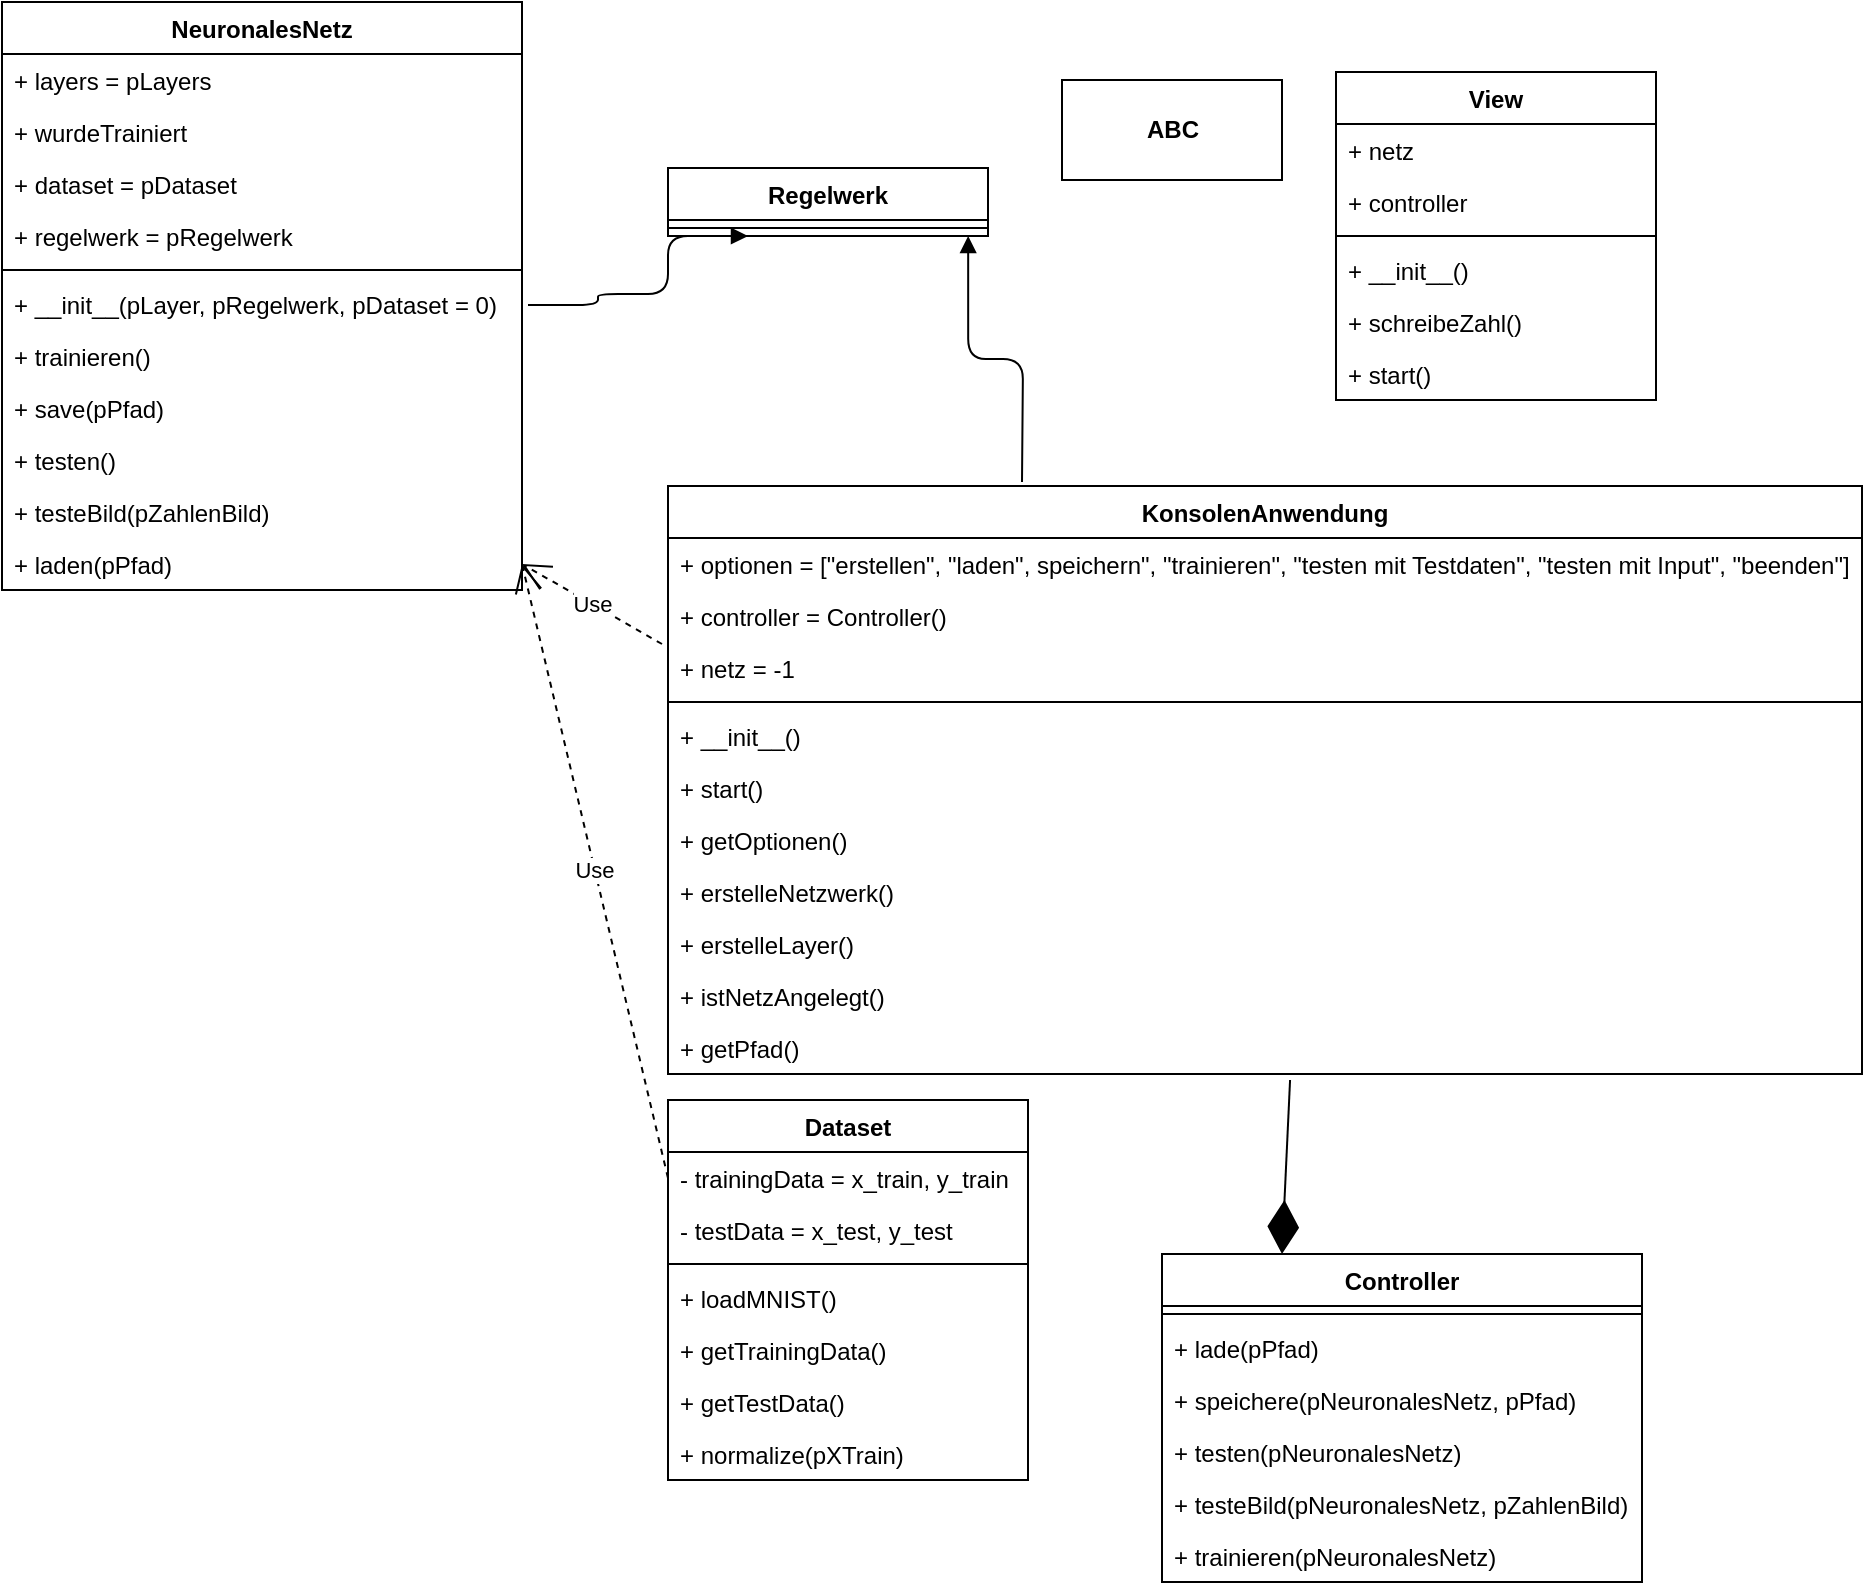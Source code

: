 <mxfile version="12.1.3" type="device" pages="1"><diagram id="2E6pRA4Kk8uPmwoUB0X3" name="Seite-1"><mxGraphModel dx="1172" dy="598" grid="1" gridSize="10" guides="1" tooltips="1" connect="1" arrows="1" fold="1" page="1" pageScale="1" pageWidth="827" pageHeight="1169" math="0" shadow="0"><root><mxCell id="0"/><mxCell id="1" parent="0"/><mxCell id="BfQ1NcIQaK8k666kHlXQ-1" value="NeuronalesNetz" style="swimlane;fontStyle=1;align=center;verticalAlign=top;childLayout=stackLayout;horizontal=1;startSize=26;horizontalStack=0;resizeParent=1;resizeParentMax=0;resizeLast=0;collapsible=1;marginBottom=0;" parent="1" vertex="1"><mxGeometry width="260" height="294" as="geometry"/></mxCell><mxCell id="BfQ1NcIQaK8k666kHlXQ-2" value="+ layers = pLayers" style="text;strokeColor=none;fillColor=none;align=left;verticalAlign=top;spacingLeft=4;spacingRight=4;overflow=hidden;rotatable=0;points=[[0,0.5],[1,0.5]];portConstraint=eastwest;" parent="BfQ1NcIQaK8k666kHlXQ-1" vertex="1"><mxGeometry y="26" width="260" height="26" as="geometry"/></mxCell><mxCell id="BfQ1NcIQaK8k666kHlXQ-3" value="+ wurdeTrainiert" style="text;strokeColor=none;fillColor=none;align=left;verticalAlign=top;spacingLeft=4;spacingRight=4;overflow=hidden;rotatable=0;points=[[0,0.5],[1,0.5]];portConstraint=eastwest;" parent="BfQ1NcIQaK8k666kHlXQ-1" vertex="1"><mxGeometry y="52" width="260" height="26" as="geometry"/></mxCell><mxCell id="BfQ1NcIQaK8k666kHlXQ-4" value="+ dataset = pDataset" style="text;strokeColor=none;fillColor=none;align=left;verticalAlign=top;spacingLeft=4;spacingRight=4;overflow=hidden;rotatable=0;points=[[0,0.5],[1,0.5]];portConstraint=eastwest;" parent="BfQ1NcIQaK8k666kHlXQ-1" vertex="1"><mxGeometry y="78" width="260" height="26" as="geometry"/></mxCell><mxCell id="BfQ1NcIQaK8k666kHlXQ-5" value="+ regelwerk = pRegelwerk" style="text;strokeColor=none;fillColor=none;align=left;verticalAlign=top;spacingLeft=4;spacingRight=4;overflow=hidden;rotatable=0;points=[[0,0.5],[1,0.5]];portConstraint=eastwest;" parent="BfQ1NcIQaK8k666kHlXQ-1" vertex="1"><mxGeometry y="104" width="260" height="26" as="geometry"/></mxCell><mxCell id="BfQ1NcIQaK8k666kHlXQ-6" value="" style="line;strokeWidth=1;fillColor=none;align=left;verticalAlign=middle;spacingTop=-1;spacingLeft=3;spacingRight=3;rotatable=0;labelPosition=right;points=[];portConstraint=eastwest;" parent="BfQ1NcIQaK8k666kHlXQ-1" vertex="1"><mxGeometry y="130" width="260" height="8" as="geometry"/></mxCell><mxCell id="BfQ1NcIQaK8k666kHlXQ-7" value="+ __init__(pLayer, pRegelwerk, pDataset = 0)" style="text;strokeColor=none;fillColor=none;align=left;verticalAlign=top;spacingLeft=4;spacingRight=4;overflow=hidden;rotatable=0;points=[[0,0.5],[1,0.5]];portConstraint=eastwest;" parent="BfQ1NcIQaK8k666kHlXQ-1" vertex="1"><mxGeometry y="138" width="260" height="26" as="geometry"/></mxCell><mxCell id="BfQ1NcIQaK8k666kHlXQ-8" value="+ trainieren()" style="text;strokeColor=none;fillColor=none;align=left;verticalAlign=top;spacingLeft=4;spacingRight=4;overflow=hidden;rotatable=0;points=[[0,0.5],[1,0.5]];portConstraint=eastwest;" parent="BfQ1NcIQaK8k666kHlXQ-1" vertex="1"><mxGeometry y="164" width="260" height="26" as="geometry"/></mxCell><mxCell id="BfQ1NcIQaK8k666kHlXQ-9" value="+ save(pPfad)" style="text;strokeColor=none;fillColor=none;align=left;verticalAlign=top;spacingLeft=4;spacingRight=4;overflow=hidden;rotatable=0;points=[[0,0.5],[1,0.5]];portConstraint=eastwest;" parent="BfQ1NcIQaK8k666kHlXQ-1" vertex="1"><mxGeometry y="190" width="260" height="26" as="geometry"/></mxCell><mxCell id="BfQ1NcIQaK8k666kHlXQ-10" value="+ testen()" style="text;strokeColor=none;fillColor=none;align=left;verticalAlign=top;spacingLeft=4;spacingRight=4;overflow=hidden;rotatable=0;points=[[0,0.5],[1,0.5]];portConstraint=eastwest;" parent="BfQ1NcIQaK8k666kHlXQ-1" vertex="1"><mxGeometry y="216" width="260" height="26" as="geometry"/></mxCell><mxCell id="cCeL-tBeceTXc8WrunCP-2" value="+ testeBild(pZahlenBild)" style="text;strokeColor=none;fillColor=none;align=left;verticalAlign=top;spacingLeft=4;spacingRight=4;overflow=hidden;rotatable=0;points=[[0,0.5],[1,0.5]];portConstraint=eastwest;" parent="BfQ1NcIQaK8k666kHlXQ-1" vertex="1"><mxGeometry y="242" width="260" height="26" as="geometry"/></mxCell><mxCell id="BfQ1NcIQaK8k666kHlXQ-11" value="+ laden(pPfad)" style="text;strokeColor=none;fillColor=none;align=left;verticalAlign=top;spacingLeft=4;spacingRight=4;overflow=hidden;rotatable=0;points=[[0,0.5],[1,0.5]];portConstraint=eastwest;" parent="BfQ1NcIQaK8k666kHlXQ-1" vertex="1"><mxGeometry y="268" width="260" height="26" as="geometry"/></mxCell><mxCell id="BfQ1NcIQaK8k666kHlXQ-28" value="Regelwerk" style="swimlane;fontStyle=1;align=center;verticalAlign=top;childLayout=stackLayout;horizontal=1;startSize=26;horizontalStack=0;resizeParent=1;resizeParentMax=0;resizeLast=0;collapsible=1;marginBottom=0;" parent="1" vertex="1"><mxGeometry x="333" y="83" width="160" height="34" as="geometry"/></mxCell><mxCell id="BfQ1NcIQaK8k666kHlXQ-30" value="" style="line;strokeWidth=1;fillColor=none;align=left;verticalAlign=middle;spacingTop=-1;spacingLeft=3;spacingRight=3;rotatable=0;labelPosition=right;points=[];portConstraint=eastwest;" parent="BfQ1NcIQaK8k666kHlXQ-28" vertex="1"><mxGeometry y="26" width="160" height="8" as="geometry"/></mxCell><mxCell id="BfQ1NcIQaK8k666kHlXQ-31" value="" style="endArrow=block;endFill=1;html=1;edgeStyle=orthogonalEdgeStyle;align=left;verticalAlign=top;entryX=0.25;entryY=1;entryDx=0;entryDy=0;" parent="BfQ1NcIQaK8k666kHlXQ-28" target="BfQ1NcIQaK8k666kHlXQ-28" edge="1"><mxGeometry x="-1" relative="1" as="geometry"><mxPoint x="-70" y="68.5" as="sourcePoint"/><mxPoint y="73" as="targetPoint"/><Array as="points"><mxPoint x="-35" y="69"/><mxPoint x="-35" y="63"/><mxPoint y="63"/><mxPoint y="34"/></Array></mxGeometry></mxCell><mxCell id="BfQ1NcIQaK8k666kHlXQ-32" value="" style="resizable=0;html=1;align=left;verticalAlign=bottom;labelBackgroundColor=#ffffff;fontSize=10;" parent="BfQ1NcIQaK8k666kHlXQ-31" connectable="0" vertex="1"><mxGeometry x="-1" relative="1" as="geometry"/></mxCell><mxCell id="BfQ1NcIQaK8k666kHlXQ-38" value="" style="endArrow=block;endFill=1;html=1;edgeStyle=orthogonalEdgeStyle;align=left;verticalAlign=top;exitX=0.973;exitY=0;exitDx=0;exitDy=0;entryX=0.938;entryY=1;entryDx=0;entryDy=0;exitPerimeter=0;entryPerimeter=0;" parent="1" target="BfQ1NcIQaK8k666kHlXQ-30" edge="1"><mxGeometry x="-1" relative="1" as="geometry"><mxPoint x="510" y="240" as="sourcePoint"/><mxPoint x="490" y="99" as="targetPoint"/></mxGeometry></mxCell><mxCell id="BfQ1NcIQaK8k666kHlXQ-39" value="Use" style="endArrow=open;endSize=12;dashed=1;html=1;entryX=1;entryY=0.5;entryDx=0;entryDy=0;exitX=0;exitY=0.5;exitDx=0;exitDy=0;" parent="1" target="BfQ1NcIQaK8k666kHlXQ-11" edge="1"><mxGeometry width="160" relative="1" as="geometry"><mxPoint x="330" y="321" as="sourcePoint"/><mxPoint x="330" y="310" as="targetPoint"/></mxGeometry></mxCell><mxCell id="BfQ1NcIQaK8k666kHlXQ-44" value="Dataset" style="swimlane;fontStyle=1;align=center;verticalAlign=top;childLayout=stackLayout;horizontal=1;startSize=26;horizontalStack=0;resizeParent=1;resizeParentMax=0;resizeLast=0;collapsible=1;marginBottom=0;" parent="1" vertex="1"><mxGeometry x="333" y="549" width="180" height="190" as="geometry"/></mxCell><mxCell id="BfQ1NcIQaK8k666kHlXQ-45" value="- trainingData = x_train, y_train" style="text;strokeColor=none;fillColor=none;align=left;verticalAlign=top;spacingLeft=4;spacingRight=4;overflow=hidden;rotatable=0;points=[[0,0.5],[1,0.5]];portConstraint=eastwest;" parent="BfQ1NcIQaK8k666kHlXQ-44" vertex="1"><mxGeometry y="26" width="180" height="26" as="geometry"/></mxCell><mxCell id="BfQ1NcIQaK8k666kHlXQ-46" value="- testData = x_test, y_test" style="text;strokeColor=none;fillColor=none;align=left;verticalAlign=top;spacingLeft=4;spacingRight=4;overflow=hidden;rotatable=0;points=[[0,0.5],[1,0.5]];portConstraint=eastwest;" parent="BfQ1NcIQaK8k666kHlXQ-44" vertex="1"><mxGeometry y="52" width="180" height="26" as="geometry"/></mxCell><mxCell id="BfQ1NcIQaK8k666kHlXQ-47" value="" style="line;strokeWidth=1;fillColor=none;align=left;verticalAlign=middle;spacingTop=-1;spacingLeft=3;spacingRight=3;rotatable=0;labelPosition=right;points=[];portConstraint=eastwest;" parent="BfQ1NcIQaK8k666kHlXQ-44" vertex="1"><mxGeometry y="78" width="180" height="8" as="geometry"/></mxCell><mxCell id="BfQ1NcIQaK8k666kHlXQ-48" value="+ loadMNIST()" style="text;strokeColor=none;fillColor=none;align=left;verticalAlign=top;spacingLeft=4;spacingRight=4;overflow=hidden;rotatable=0;points=[[0,0.5],[1,0.5]];portConstraint=eastwest;" parent="BfQ1NcIQaK8k666kHlXQ-44" vertex="1"><mxGeometry y="86" width="180" height="26" as="geometry"/></mxCell><mxCell id="BfQ1NcIQaK8k666kHlXQ-49" value="+ getTrainingData()" style="text;strokeColor=none;fillColor=none;align=left;verticalAlign=top;spacingLeft=4;spacingRight=4;overflow=hidden;rotatable=0;points=[[0,0.5],[1,0.5]];portConstraint=eastwest;" parent="BfQ1NcIQaK8k666kHlXQ-44" vertex="1"><mxGeometry y="112" width="180" height="26" as="geometry"/></mxCell><mxCell id="BfQ1NcIQaK8k666kHlXQ-50" value="+ getTestData()" style="text;strokeColor=none;fillColor=none;align=left;verticalAlign=top;spacingLeft=4;spacingRight=4;overflow=hidden;rotatable=0;points=[[0,0.5],[1,0.5]];portConstraint=eastwest;" parent="BfQ1NcIQaK8k666kHlXQ-44" vertex="1"><mxGeometry y="138" width="180" height="26" as="geometry"/></mxCell><mxCell id="BfQ1NcIQaK8k666kHlXQ-51" value="+ normalize(pXTrain)" style="text;strokeColor=none;fillColor=none;align=left;verticalAlign=top;spacingLeft=4;spacingRight=4;overflow=hidden;rotatable=0;points=[[0,0.5],[1,0.5]];portConstraint=eastwest;" parent="BfQ1NcIQaK8k666kHlXQ-44" vertex="1"><mxGeometry y="164" width="180" height="26" as="geometry"/></mxCell><mxCell id="BfQ1NcIQaK8k666kHlXQ-52" value="Use" style="endArrow=open;endSize=12;dashed=1;html=1;entryX=1;entryY=0.5;entryDx=0;entryDy=0;exitX=0;exitY=0.5;exitDx=0;exitDy=0;" parent="1" source="BfQ1NcIQaK8k666kHlXQ-45" target="BfQ1NcIQaK8k666kHlXQ-11" edge="1"><mxGeometry width="160" relative="1" as="geometry"><mxPoint x="330" y="460" as="sourcePoint"/><mxPoint x="490" y="460" as="targetPoint"/></mxGeometry></mxCell><mxCell id="BfQ1NcIQaK8k666kHlXQ-56" value="KonsolenAnwendung" style="swimlane;fontStyle=1;align=center;verticalAlign=top;childLayout=stackLayout;horizontal=1;startSize=26;horizontalStack=0;resizeParent=1;resizeParentMax=0;resizeLast=0;collapsible=1;marginBottom=0;" parent="1" vertex="1"><mxGeometry x="333" y="242" width="597" height="294" as="geometry"/></mxCell><mxCell id="BfQ1NcIQaK8k666kHlXQ-57" value="+ optionen = [&quot;erstellen&quot;, &quot;laden&quot;, speichern&quot;, &quot;trainieren&quot;, &quot;testen mit Testdaten&quot;, &quot;testen mit Input&quot;, &quot;beenden&quot;]" style="text;strokeColor=none;fillColor=none;align=left;verticalAlign=top;spacingLeft=4;spacingRight=4;overflow=hidden;rotatable=0;points=[[0,0.5],[1,0.5]];portConstraint=eastwest;" parent="BfQ1NcIQaK8k666kHlXQ-56" vertex="1"><mxGeometry y="26" width="597" height="26" as="geometry"/></mxCell><mxCell id="BfQ1NcIQaK8k666kHlXQ-60" value="+ controller = Controller()" style="text;strokeColor=none;fillColor=none;align=left;verticalAlign=top;spacingLeft=4;spacingRight=4;overflow=hidden;rotatable=0;points=[[0,0.5],[1,0.5]];portConstraint=eastwest;" parent="BfQ1NcIQaK8k666kHlXQ-56" vertex="1"><mxGeometry y="52" width="597" height="26" as="geometry"/></mxCell><mxCell id="BfQ1NcIQaK8k666kHlXQ-61" value="+ netz = -1" style="text;strokeColor=none;fillColor=none;align=left;verticalAlign=top;spacingLeft=4;spacingRight=4;overflow=hidden;rotatable=0;points=[[0,0.5],[1,0.5]];portConstraint=eastwest;" parent="BfQ1NcIQaK8k666kHlXQ-56" vertex="1"><mxGeometry y="78" width="597" height="26" as="geometry"/></mxCell><mxCell id="BfQ1NcIQaK8k666kHlXQ-58" value="" style="line;strokeWidth=1;fillColor=none;align=left;verticalAlign=middle;spacingTop=-1;spacingLeft=3;spacingRight=3;rotatable=0;labelPosition=right;points=[];portConstraint=eastwest;" parent="BfQ1NcIQaK8k666kHlXQ-56" vertex="1"><mxGeometry y="104" width="597" height="8" as="geometry"/></mxCell><mxCell id="BfQ1NcIQaK8k666kHlXQ-59" value="+ __init__()" style="text;strokeColor=none;fillColor=none;align=left;verticalAlign=top;spacingLeft=4;spacingRight=4;overflow=hidden;rotatable=0;points=[[0,0.5],[1,0.5]];portConstraint=eastwest;" parent="BfQ1NcIQaK8k666kHlXQ-56" vertex="1"><mxGeometry y="112" width="597" height="26" as="geometry"/></mxCell><mxCell id="BfQ1NcIQaK8k666kHlXQ-62" value="+ start()" style="text;strokeColor=none;fillColor=none;align=left;verticalAlign=top;spacingLeft=4;spacingRight=4;overflow=hidden;rotatable=0;points=[[0,0.5],[1,0.5]];portConstraint=eastwest;" parent="BfQ1NcIQaK8k666kHlXQ-56" vertex="1"><mxGeometry y="138" width="597" height="26" as="geometry"/></mxCell><mxCell id="BfQ1NcIQaK8k666kHlXQ-63" value="+ getOptionen()" style="text;strokeColor=none;fillColor=none;align=left;verticalAlign=top;spacingLeft=4;spacingRight=4;overflow=hidden;rotatable=0;points=[[0,0.5],[1,0.5]];portConstraint=eastwest;" parent="BfQ1NcIQaK8k666kHlXQ-56" vertex="1"><mxGeometry y="164" width="597" height="26" as="geometry"/></mxCell><mxCell id="BfQ1NcIQaK8k666kHlXQ-64" value="+ erstelleNetzwerk()" style="text;strokeColor=none;fillColor=none;align=left;verticalAlign=top;spacingLeft=4;spacingRight=4;overflow=hidden;rotatable=0;points=[[0,0.5],[1,0.5]];portConstraint=eastwest;" parent="BfQ1NcIQaK8k666kHlXQ-56" vertex="1"><mxGeometry y="190" width="597" height="26" as="geometry"/></mxCell><mxCell id="BfQ1NcIQaK8k666kHlXQ-65" value="+ erstelleLayer()" style="text;strokeColor=none;fillColor=none;align=left;verticalAlign=top;spacingLeft=4;spacingRight=4;overflow=hidden;rotatable=0;points=[[0,0.5],[1,0.5]];portConstraint=eastwest;" parent="BfQ1NcIQaK8k666kHlXQ-56" vertex="1"><mxGeometry y="216" width="597" height="26" as="geometry"/></mxCell><mxCell id="BfQ1NcIQaK8k666kHlXQ-66" value="+ istNetzAngelegt()" style="text;strokeColor=none;fillColor=none;align=left;verticalAlign=top;spacingLeft=4;spacingRight=4;overflow=hidden;rotatable=0;points=[[0,0.5],[1,0.5]];portConstraint=eastwest;" parent="BfQ1NcIQaK8k666kHlXQ-56" vertex="1"><mxGeometry y="242" width="597" height="26" as="geometry"/></mxCell><mxCell id="BfQ1NcIQaK8k666kHlXQ-67" value="+ getPfad()" style="text;strokeColor=none;fillColor=none;align=left;verticalAlign=top;spacingLeft=4;spacingRight=4;overflow=hidden;rotatable=0;points=[[0,0.5],[1,0.5]];portConstraint=eastwest;" parent="BfQ1NcIQaK8k666kHlXQ-56" vertex="1"><mxGeometry y="268" width="597" height="26" as="geometry"/></mxCell><mxCell id="BfQ1NcIQaK8k666kHlXQ-68" value="Controller" style="swimlane;fontStyle=1;align=center;verticalAlign=top;childLayout=stackLayout;horizontal=1;startSize=26;horizontalStack=0;resizeParent=1;resizeParentMax=0;resizeLast=0;collapsible=1;marginBottom=0;" parent="1" vertex="1"><mxGeometry x="580" y="626" width="240" height="164" as="geometry"/></mxCell><mxCell id="BfQ1NcIQaK8k666kHlXQ-70" value="" style="line;strokeWidth=1;fillColor=none;align=left;verticalAlign=middle;spacingTop=-1;spacingLeft=3;spacingRight=3;rotatable=0;labelPosition=right;points=[];portConstraint=eastwest;" parent="BfQ1NcIQaK8k666kHlXQ-68" vertex="1"><mxGeometry y="26" width="240" height="8" as="geometry"/></mxCell><mxCell id="BfQ1NcIQaK8k666kHlXQ-71" value="+ lade(pPfad)" style="text;strokeColor=none;fillColor=none;align=left;verticalAlign=top;spacingLeft=4;spacingRight=4;overflow=hidden;rotatable=0;points=[[0,0.5],[1,0.5]];portConstraint=eastwest;" parent="BfQ1NcIQaK8k666kHlXQ-68" vertex="1"><mxGeometry y="34" width="240" height="26" as="geometry"/></mxCell><mxCell id="BfQ1NcIQaK8k666kHlXQ-72" value="+ speichere(pNeuronalesNetz, pPfad)" style="text;strokeColor=none;fillColor=none;align=left;verticalAlign=top;spacingLeft=4;spacingRight=4;overflow=hidden;rotatable=0;points=[[0,0.5],[1,0.5]];portConstraint=eastwest;" parent="BfQ1NcIQaK8k666kHlXQ-68" vertex="1"><mxGeometry y="60" width="240" height="26" as="geometry"/></mxCell><mxCell id="BfQ1NcIQaK8k666kHlXQ-73" value="+ testen(pNeuronalesNetz)" style="text;strokeColor=none;fillColor=none;align=left;verticalAlign=top;spacingLeft=4;spacingRight=4;overflow=hidden;rotatable=0;points=[[0,0.5],[1,0.5]];portConstraint=eastwest;" parent="BfQ1NcIQaK8k666kHlXQ-68" vertex="1"><mxGeometry y="86" width="240" height="26" as="geometry"/></mxCell><mxCell id="cCeL-tBeceTXc8WrunCP-1" value="+ testeBild(pNeuronalesNetz, pZahlenBild)" style="text;strokeColor=none;fillColor=none;align=left;verticalAlign=top;spacingLeft=4;spacingRight=4;overflow=hidden;rotatable=0;points=[[0,0.5],[1,0.5]];portConstraint=eastwest;" parent="BfQ1NcIQaK8k666kHlXQ-68" vertex="1"><mxGeometry y="112" width="240" height="26" as="geometry"/></mxCell><mxCell id="BfQ1NcIQaK8k666kHlXQ-74" value="+ trainieren(pNeuronalesNetz)" style="text;strokeColor=none;fillColor=none;align=left;verticalAlign=top;spacingLeft=4;spacingRight=4;overflow=hidden;rotatable=0;points=[[0,0.5],[1,0.5]];portConstraint=eastwest;" parent="BfQ1NcIQaK8k666kHlXQ-68" vertex="1"><mxGeometry y="138" width="240" height="26" as="geometry"/></mxCell><mxCell id="BfQ1NcIQaK8k666kHlXQ-75" value="" style="endArrow=diamondThin;endFill=1;endSize=24;html=1;exitX=0.521;exitY=1.115;exitDx=0;exitDy=0;exitPerimeter=0;entryX=0.25;entryY=0;entryDx=0;entryDy=0;" parent="1" source="BfQ1NcIQaK8k666kHlXQ-67" target="BfQ1NcIQaK8k666kHlXQ-68" edge="1"><mxGeometry width="160" relative="1" as="geometry"><mxPoint x="520" y="619.5" as="sourcePoint"/><mxPoint x="680" y="619.5" as="targetPoint"/></mxGeometry></mxCell><mxCell id="cCeL-tBeceTXc8WrunCP-3" value="View" style="swimlane;fontStyle=1;align=center;verticalAlign=top;childLayout=stackLayout;horizontal=1;startSize=26;horizontalStack=0;resizeParent=1;resizeParentMax=0;resizeLast=0;collapsible=1;marginBottom=0;" parent="1" vertex="1"><mxGeometry x="667" y="35" width="160" height="164" as="geometry"/></mxCell><mxCell id="cCeL-tBeceTXc8WrunCP-4" value="+ netz" style="text;strokeColor=none;fillColor=none;align=left;verticalAlign=top;spacingLeft=4;spacingRight=4;overflow=hidden;rotatable=0;points=[[0,0.5],[1,0.5]];portConstraint=eastwest;" parent="cCeL-tBeceTXc8WrunCP-3" vertex="1"><mxGeometry y="26" width="160" height="26" as="geometry"/></mxCell><mxCell id="cCeL-tBeceTXc8WrunCP-7" value="+ controller" style="text;strokeColor=none;fillColor=none;align=left;verticalAlign=top;spacingLeft=4;spacingRight=4;overflow=hidden;rotatable=0;points=[[0,0.5],[1,0.5]];portConstraint=eastwest;" parent="cCeL-tBeceTXc8WrunCP-3" vertex="1"><mxGeometry y="52" width="160" height="26" as="geometry"/></mxCell><mxCell id="cCeL-tBeceTXc8WrunCP-5" value="" style="line;strokeWidth=1;fillColor=none;align=left;verticalAlign=middle;spacingTop=-1;spacingLeft=3;spacingRight=3;rotatable=0;labelPosition=right;points=[];portConstraint=eastwest;" parent="cCeL-tBeceTXc8WrunCP-3" vertex="1"><mxGeometry y="78" width="160" height="8" as="geometry"/></mxCell><mxCell id="cCeL-tBeceTXc8WrunCP-6" value="+ __init__()" style="text;strokeColor=none;fillColor=none;align=left;verticalAlign=top;spacingLeft=4;spacingRight=4;overflow=hidden;rotatable=0;points=[[0,0.5],[1,0.5]];portConstraint=eastwest;" parent="cCeL-tBeceTXc8WrunCP-3" vertex="1"><mxGeometry y="86" width="160" height="26" as="geometry"/></mxCell><mxCell id="cCeL-tBeceTXc8WrunCP-8" value="+ schreibeZahl()" style="text;strokeColor=none;fillColor=none;align=left;verticalAlign=top;spacingLeft=4;spacingRight=4;overflow=hidden;rotatable=0;points=[[0,0.5],[1,0.5]];portConstraint=eastwest;" parent="cCeL-tBeceTXc8WrunCP-3" vertex="1"><mxGeometry y="112" width="160" height="26" as="geometry"/></mxCell><mxCell id="cCeL-tBeceTXc8WrunCP-9" value="+ start()" style="text;strokeColor=none;fillColor=none;align=left;verticalAlign=top;spacingLeft=4;spacingRight=4;overflow=hidden;rotatable=0;points=[[0,0.5],[1,0.5]];portConstraint=eastwest;" parent="cCeL-tBeceTXc8WrunCP-3" vertex="1"><mxGeometry y="138" width="160" height="26" as="geometry"/></mxCell><mxCell id="cCeL-tBeceTXc8WrunCP-11" value="&lt;b&gt;ABC&lt;/b&gt;" style="html=1;" parent="1" vertex="1"><mxGeometry x="530" y="39" width="110" height="50" as="geometry"/></mxCell></root></mxGraphModel></diagram></mxfile>